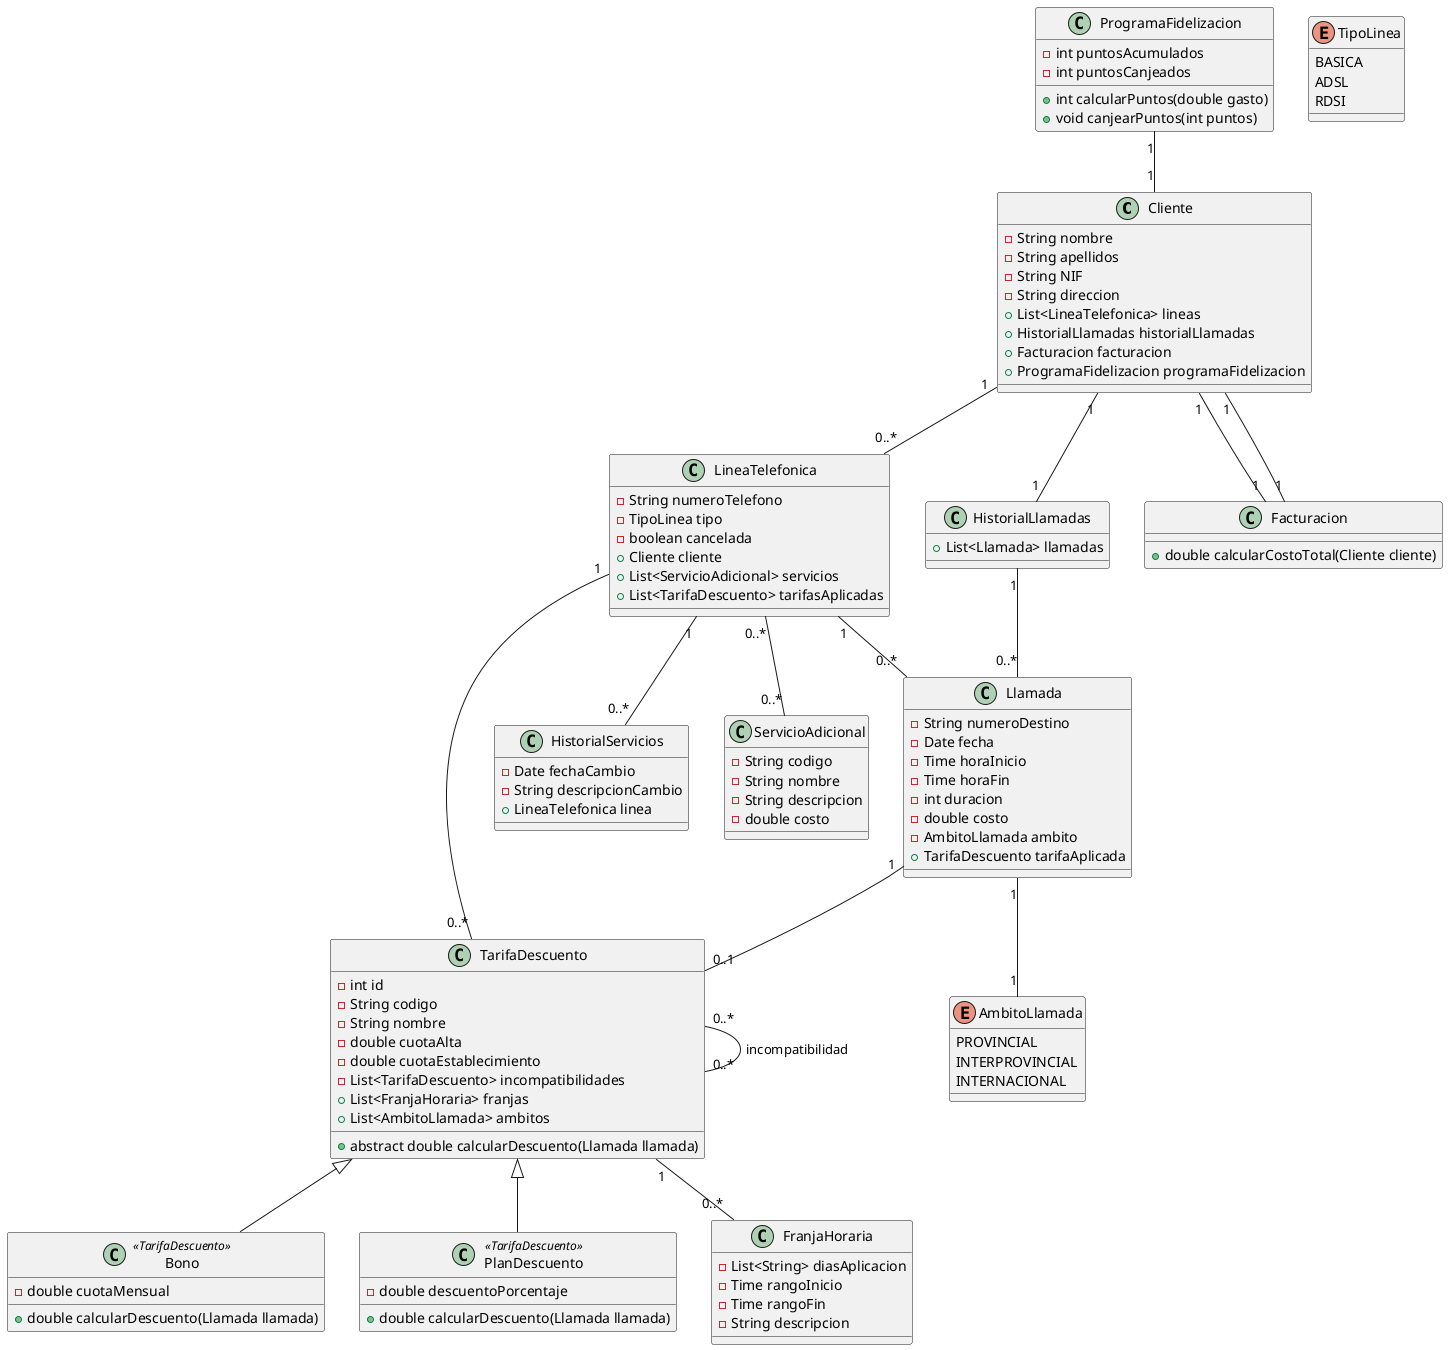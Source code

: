 @startuml
class Cliente {
    - String nombre
    - String apellidos
    - String NIF
    - String direccion
    + List<LineaTelefonica> lineas
    + HistorialLlamadas historialLlamadas
    + Facturacion facturacion
    + ProgramaFidelizacion programaFidelizacion
}

class LineaTelefonica {
    - String numeroTelefono
    - TipoLinea tipo
    - boolean cancelada
    + Cliente cliente
    + List<ServicioAdicional> servicios
    + List<TarifaDescuento> tarifasAplicadas
}

enum TipoLinea {
    BASICA
    ADSL
    RDSI
}

class ServicioAdicional {
    - String codigo
    - String nombre
    - String descripcion
    - double costo
}

class HistorialServicios {
    - Date fechaCambio
    - String descripcionCambio
    + LineaTelefonica linea
}

class Llamada {
    - String numeroDestino
    - Date fecha
    - Time horaInicio
    - Time horaFin
    - int duracion
    - double costo
    - AmbitoLlamada ambito
    + TarifaDescuento tarifaAplicada
}

enum AmbitoLlamada {
    PROVINCIAL
    INTERPROVINCIAL
    INTERNACIONAL
}

class TarifaDescuento {
    - int id
    - String codigo
    - String nombre
    - double cuotaAlta
    - double cuotaEstablecimiento
    - List<TarifaDescuento> incompatibilidades
    + List<FranjaHoraria> franjas
    + List<AmbitoLlamada> ambitos
    + abstract double calcularDescuento(Llamada llamada)
}

class Bono <<TarifaDescuento>> {
    - double cuotaMensual
    + double calcularDescuento(Llamada llamada)
}

class PlanDescuento <<TarifaDescuento>> {
    - double descuentoPorcentaje
    + double calcularDescuento(Llamada llamada)
}

class FranjaHoraria {
    - List<String> diasAplicacion
    - Time rangoInicio
    - Time rangoFin
    - String descripcion
}

class ProgramaFidelizacion {
    - int puntosAcumulados
    - int puntosCanjeados
    + int calcularPuntos(double gasto)
    + void canjearPuntos(int puntos)
}

class HistorialLlamadas {
    + List<Llamada> llamadas
}

class Facturacion {
    + double calcularCostoTotal(Cliente cliente)
}

Cliente "1" -- "0..*" LineaTelefonica
Cliente "1" -- "1" HistorialLlamadas
Cliente "1" -- "1" Facturacion
LineaTelefonica "1" -- "0..*" Llamada
LineaTelefonica "0..*" -- "0..*" ServicioAdicional
LineaTelefonica "1" -- "0..*" TarifaDescuento
LineaTelefonica "1" -- "0..*" HistorialServicios
Llamada "1" -- "1" AmbitoLlamada
Llamada "1" -- "0..1" TarifaDescuento
TarifaDescuento "0..*" -- "0..*" TarifaDescuento : incompatibilidad
TarifaDescuento <|-- Bono
TarifaDescuento <|-- PlanDescuento
TarifaDescuento "1" -- "0..*" FranjaHoraria
ProgramaFidelizacion "1" -- "1" Cliente
HistorialLlamadas "1" -- "0..*" Llamada
Facturacion "1" -- "1" Cliente
@enduml
